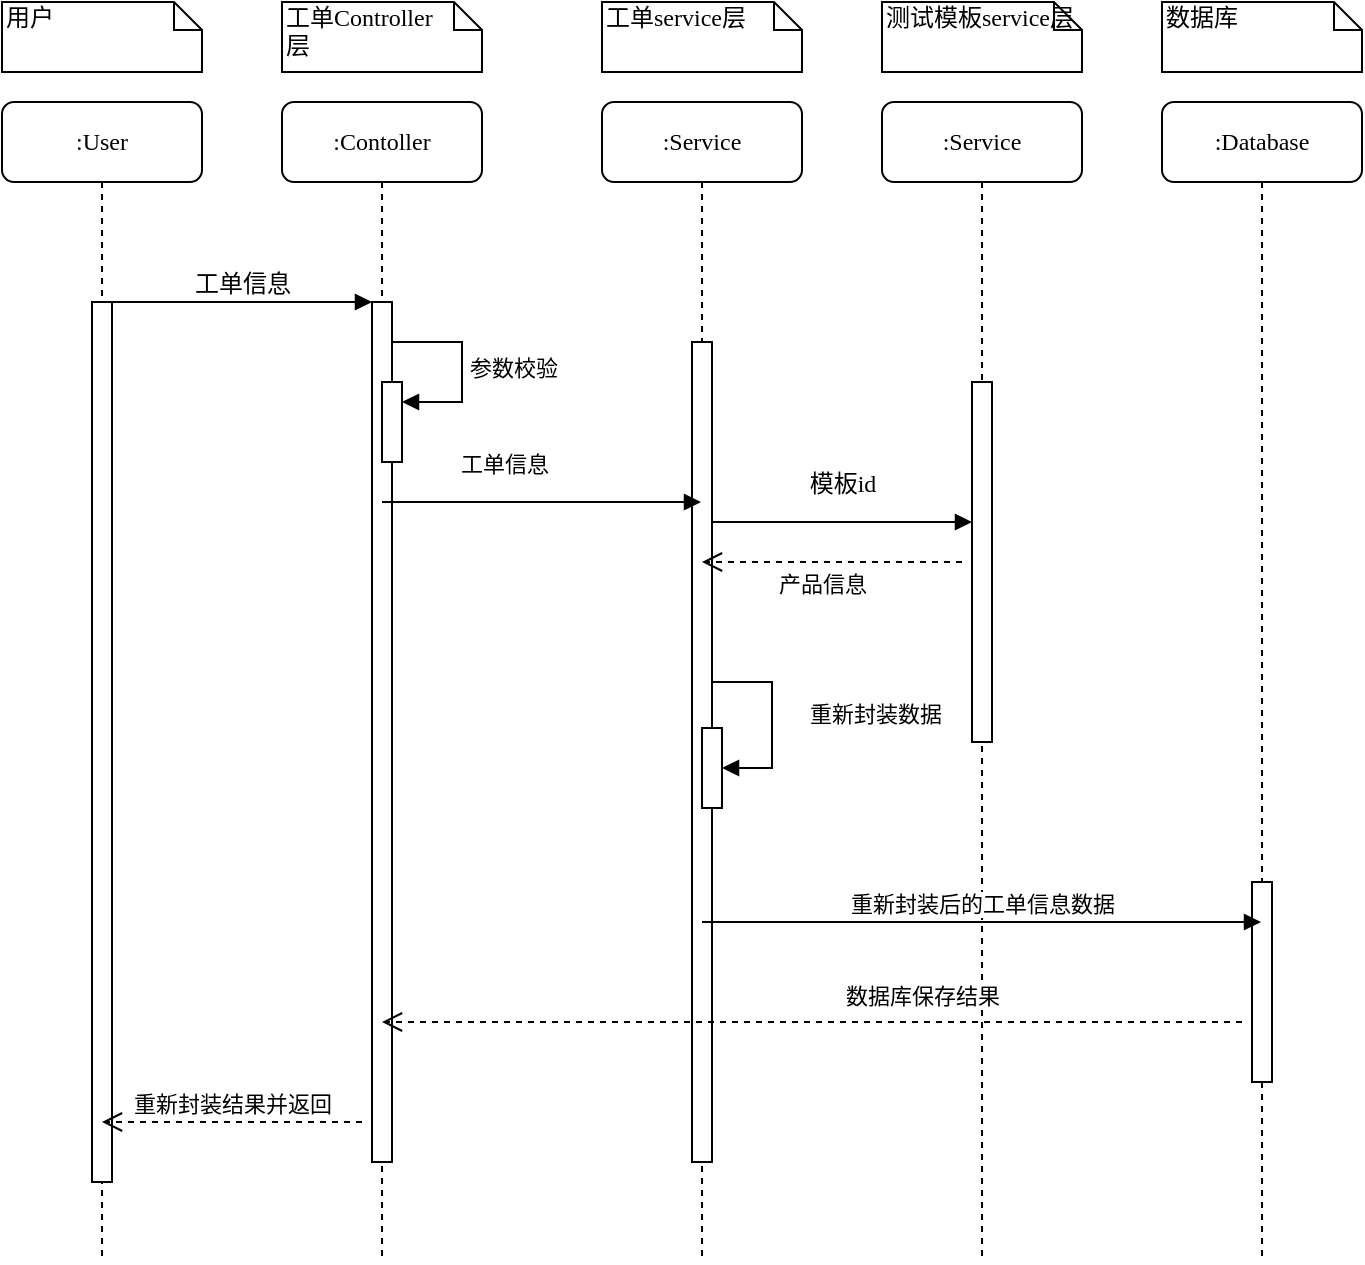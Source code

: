 <mxfile version="20.8.18" type="github" pages="2">
  <diagram name="新建工单" id="13e1069c-82ec-6db2-03f1-153e76fe0fe0">
    <mxGraphModel dx="1574" dy="849" grid="0" gridSize="10" guides="1" tooltips="1" connect="1" arrows="1" fold="1" page="0" pageScale="1" pageWidth="1100" pageHeight="850" background="none" math="0" shadow="0">
      <root>
        <mxCell id="0" />
        <mxCell id="1" parent="0" />
        <mxCell id="7baba1c4bc27f4b0-2" value=":Contoller" style="shape=umlLifeline;perimeter=lifelinePerimeter;whiteSpace=wrap;html=1;container=1;collapsible=0;recursiveResize=0;outlineConnect=0;rounded=1;shadow=0;comic=0;labelBackgroundColor=none;strokeWidth=1;fontFamily=Verdana;fontSize=12;align=center;" parent="1" vertex="1">
          <mxGeometry x="240" y="80" width="100" height="580" as="geometry" />
        </mxCell>
        <mxCell id="7baba1c4bc27f4b0-10" value="" style="html=1;points=[];perimeter=orthogonalPerimeter;rounded=0;shadow=0;comic=0;labelBackgroundColor=none;strokeWidth=1;fontFamily=Verdana;fontSize=12;align=center;" parent="7baba1c4bc27f4b0-2" vertex="1">
          <mxGeometry x="45" y="100" width="10" height="430" as="geometry" />
        </mxCell>
        <mxCell id="7baba1c4bc27f4b0-3" value=":Service" style="shape=umlLifeline;perimeter=lifelinePerimeter;whiteSpace=wrap;html=1;container=1;collapsible=0;recursiveResize=0;outlineConnect=0;rounded=1;shadow=0;comic=0;labelBackgroundColor=none;strokeWidth=1;fontFamily=Verdana;fontSize=12;align=center;" parent="1" vertex="1">
          <mxGeometry x="400" y="80" width="100" height="580" as="geometry" />
        </mxCell>
        <mxCell id="7baba1c4bc27f4b0-13" value="" style="html=1;points=[];perimeter=orthogonalPerimeter;rounded=0;shadow=0;comic=0;labelBackgroundColor=none;strokeWidth=1;fontFamily=Verdana;fontSize=12;align=center;" parent="7baba1c4bc27f4b0-3" vertex="1">
          <mxGeometry x="45" y="120" width="10" height="410" as="geometry" />
        </mxCell>
        <mxCell id="Xi-gDiXlF3DrVJnjN7YP-9" value="" style="html=1;points=[];perimeter=orthogonalPerimeter;outlineConnect=0;targetShapes=umlLifeline;portConstraint=eastwest;newEdgeStyle={&quot;edgeStyle&quot;:&quot;elbowEdgeStyle&quot;,&quot;elbow&quot;:&quot;vertical&quot;,&quot;curved&quot;:0,&quot;rounded&quot;:0};" vertex="1" parent="7baba1c4bc27f4b0-3">
          <mxGeometry x="50" y="313" width="10" height="40" as="geometry" />
        </mxCell>
        <mxCell id="Xi-gDiXlF3DrVJnjN7YP-10" value="重新封装数据" style="html=1;align=left;spacingLeft=2;endArrow=block;rounded=0;edgeStyle=orthogonalEdgeStyle;curved=0;rounded=0;" edge="1" target="Xi-gDiXlF3DrVJnjN7YP-9" parent="7baba1c4bc27f4b0-3">
          <mxGeometry x="0.176" y="15" relative="1" as="geometry">
            <mxPoint x="55" y="260" as="sourcePoint" />
            <Array as="points">
              <mxPoint x="85" y="290" />
            </Array>
            <mxPoint as="offset" />
          </mxGeometry>
        </mxCell>
        <mxCell id="7baba1c4bc27f4b0-4" value=":Service" style="shape=umlLifeline;perimeter=lifelinePerimeter;whiteSpace=wrap;html=1;container=1;collapsible=0;recursiveResize=0;outlineConnect=0;rounded=1;shadow=0;comic=0;labelBackgroundColor=none;strokeWidth=1;fontFamily=Verdana;fontSize=12;align=center;" parent="1" vertex="1">
          <mxGeometry x="540" y="80" width="100" height="580" as="geometry" />
        </mxCell>
        <mxCell id="7baba1c4bc27f4b0-5" value=":Database" style="shape=umlLifeline;perimeter=lifelinePerimeter;whiteSpace=wrap;html=1;container=1;collapsible=0;recursiveResize=0;outlineConnect=0;rounded=1;shadow=0;comic=0;labelBackgroundColor=none;strokeWidth=1;fontFamily=Verdana;fontSize=12;align=center;" parent="1" vertex="1">
          <mxGeometry x="680" y="80" width="100" height="580" as="geometry" />
        </mxCell>
        <mxCell id="7baba1c4bc27f4b0-19" value="" style="html=1;points=[];perimeter=orthogonalPerimeter;rounded=0;shadow=0;comic=0;labelBackgroundColor=none;strokeWidth=1;fontFamily=Verdana;fontSize=12;align=center;" parent="7baba1c4bc27f4b0-5" vertex="1">
          <mxGeometry x="45" y="390" width="10" height="100" as="geometry" />
        </mxCell>
        <mxCell id="7baba1c4bc27f4b0-8" value=":User" style="shape=umlLifeline;perimeter=lifelinePerimeter;whiteSpace=wrap;html=1;container=1;collapsible=0;recursiveResize=0;outlineConnect=0;rounded=1;shadow=0;comic=0;labelBackgroundColor=none;strokeWidth=1;fontFamily=Verdana;fontSize=12;align=center;" parent="1" vertex="1">
          <mxGeometry x="100" y="80" width="100" height="580" as="geometry" />
        </mxCell>
        <mxCell id="7baba1c4bc27f4b0-9" value="" style="html=1;points=[];perimeter=orthogonalPerimeter;rounded=0;shadow=0;comic=0;labelBackgroundColor=none;strokeWidth=1;fontFamily=Verdana;fontSize=12;align=center;" parent="7baba1c4bc27f4b0-8" vertex="1">
          <mxGeometry x="45" y="100" width="10" height="440" as="geometry" />
        </mxCell>
        <mxCell id="7baba1c4bc27f4b0-16" value="" style="html=1;points=[];perimeter=orthogonalPerimeter;rounded=0;shadow=0;comic=0;labelBackgroundColor=none;strokeWidth=1;fontFamily=Verdana;fontSize=12;align=center;" parent="1" vertex="1">
          <mxGeometry x="585" y="220" width="10" height="180" as="geometry" />
        </mxCell>
        <mxCell id="7baba1c4bc27f4b0-17" value="模板id" style="html=1;verticalAlign=bottom;endArrow=block;labelBackgroundColor=none;fontFamily=Verdana;fontSize=12;edgeStyle=elbowEdgeStyle;elbow=vertical;" parent="1" source="7baba1c4bc27f4b0-13" target="7baba1c4bc27f4b0-16" edge="1">
          <mxGeometry y="10" relative="1" as="geometry">
            <mxPoint x="510" y="220" as="sourcePoint" />
            <Array as="points">
              <mxPoint x="500" y="290" />
              <mxPoint x="490" y="310" />
              <mxPoint x="460" y="220" />
            </Array>
            <mxPoint as="offset" />
          </mxGeometry>
        </mxCell>
        <mxCell id="7baba1c4bc27f4b0-11" value="工单信息" style="html=1;verticalAlign=bottom;endArrow=block;entryX=0;entryY=0;labelBackgroundColor=none;fontFamily=Verdana;fontSize=12;edgeStyle=elbowEdgeStyle;elbow=vertical;" parent="1" source="7baba1c4bc27f4b0-9" target="7baba1c4bc27f4b0-10" edge="1">
          <mxGeometry relative="1" as="geometry">
            <mxPoint x="220" y="190" as="sourcePoint" />
          </mxGeometry>
        </mxCell>
        <mxCell id="7baba1c4bc27f4b0-40" value="用户" style="shape=note;whiteSpace=wrap;html=1;size=14;verticalAlign=top;align=left;spacingTop=-6;rounded=0;shadow=0;comic=0;labelBackgroundColor=none;strokeWidth=1;fontFamily=Verdana;fontSize=12" parent="1" vertex="1">
          <mxGeometry x="100" y="30" width="100" height="35" as="geometry" />
        </mxCell>
        <mxCell id="7baba1c4bc27f4b0-41" value="工单Controller&lt;br&gt;层" style="shape=note;whiteSpace=wrap;html=1;size=14;verticalAlign=top;align=left;spacingTop=-6;rounded=0;shadow=0;comic=0;labelBackgroundColor=none;strokeWidth=1;fontFamily=Verdana;fontSize=12" parent="1" vertex="1">
          <mxGeometry x="240" y="30" width="100" height="35" as="geometry" />
        </mxCell>
        <mxCell id="7baba1c4bc27f4b0-42" value="工单service层" style="shape=note;whiteSpace=wrap;html=1;size=14;verticalAlign=top;align=left;spacingTop=-6;rounded=0;shadow=0;comic=0;labelBackgroundColor=none;strokeWidth=1;fontFamily=Verdana;fontSize=12" parent="1" vertex="1">
          <mxGeometry x="400" y="30" width="100" height="35" as="geometry" />
        </mxCell>
        <mxCell id="7baba1c4bc27f4b0-43" value="测试模板service层" style="shape=note;whiteSpace=wrap;html=1;size=14;verticalAlign=top;align=left;spacingTop=-6;rounded=0;shadow=0;comic=0;labelBackgroundColor=none;strokeWidth=1;fontFamily=Verdana;fontSize=12" parent="1" vertex="1">
          <mxGeometry x="540" y="30" width="100" height="35" as="geometry" />
        </mxCell>
        <mxCell id="7baba1c4bc27f4b0-44" value="数据库" style="shape=note;whiteSpace=wrap;html=1;size=14;verticalAlign=top;align=left;spacingTop=-6;rounded=0;shadow=0;comic=0;labelBackgroundColor=none;strokeWidth=1;fontFamily=Verdana;fontSize=12" parent="1" vertex="1">
          <mxGeometry x="680" y="30" width="100" height="35" as="geometry" />
        </mxCell>
        <mxCell id="Xi-gDiXlF3DrVJnjN7YP-3" value="" style="html=1;points=[];perimeter=orthogonalPerimeter;outlineConnect=0;targetShapes=umlLifeline;portConstraint=eastwest;newEdgeStyle={&quot;edgeStyle&quot;:&quot;elbowEdgeStyle&quot;,&quot;elbow&quot;:&quot;vertical&quot;,&quot;curved&quot;:0,&quot;rounded&quot;:0};" vertex="1" parent="1">
          <mxGeometry x="290" y="220" width="10" height="40" as="geometry" />
        </mxCell>
        <mxCell id="Xi-gDiXlF3DrVJnjN7YP-4" value="参数校验" style="html=1;align=left;spacingLeft=2;endArrow=block;rounded=0;edgeStyle=orthogonalEdgeStyle;curved=0;rounded=0;" edge="1" target="Xi-gDiXlF3DrVJnjN7YP-3" parent="1">
          <mxGeometry relative="1" as="geometry">
            <mxPoint x="295" y="200" as="sourcePoint" />
            <Array as="points">
              <mxPoint x="330" y="200" />
              <mxPoint x="330" y="230" />
            </Array>
          </mxGeometry>
        </mxCell>
        <mxCell id="Xi-gDiXlF3DrVJnjN7YP-6" value="工单信息" style="html=1;verticalAlign=bottom;endArrow=block;edgeStyle=elbowEdgeStyle;elbow=vertical;curved=0;rounded=0;" edge="1" parent="1" source="7baba1c4bc27f4b0-2" target="7baba1c4bc27f4b0-3">
          <mxGeometry x="-0.242" y="10" width="80" relative="1" as="geometry">
            <mxPoint x="300" y="280" as="sourcePoint" />
            <mxPoint x="380" y="280" as="targetPoint" />
            <Array as="points">
              <mxPoint x="350" y="280" />
              <mxPoint x="370" y="310" />
              <mxPoint x="370" y="340" />
            </Array>
            <mxPoint as="offset" />
          </mxGeometry>
        </mxCell>
        <mxCell id="Xi-gDiXlF3DrVJnjN7YP-8" value="产品信息" style="html=1;verticalAlign=bottom;endArrow=open;dashed=1;endSize=8;edgeStyle=elbowEdgeStyle;elbow=vertical;curved=0;rounded=0;" edge="1" parent="1" target="7baba1c4bc27f4b0-3">
          <mxGeometry x="0.076" y="20" relative="1" as="geometry">
            <mxPoint x="580" y="310" as="sourcePoint" />
            <mxPoint x="500" y="310" as="targetPoint" />
            <mxPoint as="offset" />
          </mxGeometry>
        </mxCell>
        <mxCell id="Xi-gDiXlF3DrVJnjN7YP-11" value="重新封装后的工单信息数据" style="html=1;verticalAlign=bottom;endArrow=block;edgeStyle=elbowEdgeStyle;elbow=vertical;curved=0;rounded=0;" edge="1" parent="1" target="7baba1c4bc27f4b0-5">
          <mxGeometry width="80" relative="1" as="geometry">
            <mxPoint x="450" y="490" as="sourcePoint" />
            <mxPoint x="530" y="490" as="targetPoint" />
          </mxGeometry>
        </mxCell>
        <mxCell id="Xi-gDiXlF3DrVJnjN7YP-12" value="数据库保存结果" style="html=1;verticalAlign=bottom;endArrow=open;dashed=1;endSize=8;edgeStyle=elbowEdgeStyle;elbow=vertical;curved=0;rounded=0;" edge="1" parent="1" target="7baba1c4bc27f4b0-2">
          <mxGeometry x="-0.256" y="-4" relative="1" as="geometry">
            <mxPoint x="720" y="540" as="sourcePoint" />
            <mxPoint x="640" y="540" as="targetPoint" />
            <mxPoint as="offset" />
          </mxGeometry>
        </mxCell>
        <mxCell id="Xi-gDiXlF3DrVJnjN7YP-15" value="重新封装结果并返回" style="html=1;verticalAlign=bottom;endArrow=open;dashed=1;endSize=8;edgeStyle=elbowEdgeStyle;elbow=vertical;curved=0;rounded=0;" edge="1" parent="1" target="7baba1c4bc27f4b0-8">
          <mxGeometry relative="1" as="geometry">
            <mxPoint x="280" y="590" as="sourcePoint" />
            <mxPoint x="200" y="590" as="targetPoint" />
          </mxGeometry>
        </mxCell>
      </root>
    </mxGraphModel>
  </diagram>
  <diagram name="增加产品模板" id="bT5V-Dz6UD9b97X8d4uQ">
    <mxGraphModel dx="1399" dy="754" grid="0" gridSize="10" guides="1" tooltips="1" connect="1" arrows="1" fold="1" page="0" pageScale="1" pageWidth="1100" pageHeight="850" background="none" math="0" shadow="0">
      <root>
        <mxCell id="dgywcI7EhyUf56Bn7VVt-0" />
        <mxCell id="dgywcI7EhyUf56Bn7VVt-1" parent="dgywcI7EhyUf56Bn7VVt-0" />
        <mxCell id="dgywcI7EhyUf56Bn7VVt-2" value=":Contoller" style="shape=umlLifeline;perimeter=lifelinePerimeter;whiteSpace=wrap;html=1;container=1;collapsible=0;recursiveResize=0;outlineConnect=0;rounded=1;shadow=0;comic=0;labelBackgroundColor=none;strokeWidth=1;fontFamily=Verdana;fontSize=12;align=center;" vertex="1" parent="dgywcI7EhyUf56Bn7VVt-1">
          <mxGeometry x="240" y="80" width="100" height="580" as="geometry" />
        </mxCell>
        <mxCell id="dgywcI7EhyUf56Bn7VVt-3" value="" style="html=1;points=[];perimeter=orthogonalPerimeter;rounded=0;shadow=0;comic=0;labelBackgroundColor=none;strokeWidth=1;fontFamily=Verdana;fontSize=12;align=center;" vertex="1" parent="dgywcI7EhyUf56Bn7VVt-2">
          <mxGeometry x="45" y="100" width="10" height="430" as="geometry" />
        </mxCell>
        <mxCell id="NBMzofDmV-ny7XAveUDi-11" value="return" style="html=1;verticalAlign=bottom;endArrow=open;dashed=1;endSize=8;edgeStyle=elbowEdgeStyle;elbow=vertical;curved=0;rounded=0;" edge="1" parent="dgywcI7EhyUf56Bn7VVt-2" source="dgywcI7EhyUf56Bn7VVt-4">
          <mxGeometry relative="1" as="geometry">
            <mxPoint x="135" y="510" as="sourcePoint" />
            <mxPoint x="55" y="510" as="targetPoint" />
          </mxGeometry>
        </mxCell>
        <mxCell id="dgywcI7EhyUf56Bn7VVt-4" value=":Service" style="shape=umlLifeline;perimeter=lifelinePerimeter;whiteSpace=wrap;html=1;container=1;collapsible=0;recursiveResize=0;outlineConnect=0;rounded=1;shadow=0;comic=0;labelBackgroundColor=none;strokeWidth=1;fontFamily=Verdana;fontSize=12;align=center;" vertex="1" parent="dgywcI7EhyUf56Bn7VVt-1">
          <mxGeometry x="400" y="80" width="100" height="580" as="geometry" />
        </mxCell>
        <mxCell id="dgywcI7EhyUf56Bn7VVt-5" value="" style="html=1;points=[];perimeter=orthogonalPerimeter;rounded=0;shadow=0;comic=0;labelBackgroundColor=none;strokeWidth=1;fontFamily=Verdana;fontSize=12;align=center;" vertex="1" parent="dgywcI7EhyUf56Bn7VVt-4">
          <mxGeometry x="45" y="120" width="10" height="410" as="geometry" />
        </mxCell>
        <mxCell id="NBMzofDmV-ny7XAveUDi-6" value="" style="html=1;points=[];perimeter=orthogonalPerimeter;outlineConnect=0;targetShapes=umlLifeline;portConstraint=eastwest;newEdgeStyle={&quot;edgeStyle&quot;:&quot;elbowEdgeStyle&quot;,&quot;elbow&quot;:&quot;vertical&quot;,&quot;curved&quot;:0,&quot;rounded&quot;:0};" vertex="1" parent="dgywcI7EhyUf56Bn7VVt-4">
          <mxGeometry x="53" y="412" width="10" height="40" as="geometry" />
        </mxCell>
        <mxCell id="NBMzofDmV-ny7XAveUDi-7" value="self call" style="html=1;align=left;spacingLeft=2;endArrow=block;rounded=0;edgeStyle=orthogonalEdgeStyle;curved=0;rounded=0;" edge="1" target="NBMzofDmV-ny7XAveUDi-6" parent="dgywcI7EhyUf56Bn7VVt-4">
          <mxGeometry relative="1" as="geometry">
            <mxPoint x="58" y="392" as="sourcePoint" />
            <Array as="points">
              <mxPoint x="88" y="422" />
            </Array>
          </mxGeometry>
        </mxCell>
        <mxCell id="NBMzofDmV-ny7XAveUDi-8" value="dispatch" style="html=1;verticalAlign=bottom;endArrow=block;edgeStyle=elbowEdgeStyle;elbow=vertical;curved=0;rounded=0;" edge="1" parent="dgywcI7EhyUf56Bn7VVt-4" target="NBMzofDmV-ny7XAveUDi-9">
          <mxGeometry width="80" relative="1" as="geometry">
            <mxPoint x="57" y="466" as="sourcePoint" />
            <mxPoint x="488" y="466" as="targetPoint" />
          </mxGeometry>
        </mxCell>
        <mxCell id="dgywcI7EhyUf56Bn7VVt-8" value=":Service" style="shape=umlLifeline;perimeter=lifelinePerimeter;whiteSpace=wrap;html=1;container=1;collapsible=0;recursiveResize=0;outlineConnect=0;rounded=1;shadow=0;comic=0;labelBackgroundColor=none;strokeWidth=1;fontFamily=Verdana;fontSize=12;align=center;" vertex="1" parent="dgywcI7EhyUf56Bn7VVt-1">
          <mxGeometry x="540" y="80" width="100" height="580" as="geometry" />
        </mxCell>
        <mxCell id="NBMzofDmV-ny7XAveUDi-1" value="dispatch" style="html=1;verticalAlign=bottom;endArrow=block;edgeStyle=elbowEdgeStyle;elbow=vertical;curved=0;rounded=0;" edge="1" parent="dgywcI7EhyUf56Bn7VVt-8" target="NBMzofDmV-ny7XAveUDi-2">
          <mxGeometry width="80" relative="1" as="geometry">
            <mxPoint x="52" y="217" as="sourcePoint" />
            <mxPoint x="132" y="217" as="targetPoint" />
          </mxGeometry>
        </mxCell>
        <mxCell id="dgywcI7EhyUf56Bn7VVt-25" value="重新封装后的工单信息数据" style="html=1;verticalAlign=bottom;endArrow=block;edgeStyle=elbowEdgeStyle;elbow=vertical;curved=0;rounded=0;" edge="1" parent="dgywcI7EhyUf56Bn7VVt-8">
          <mxGeometry width="80" relative="1" as="geometry">
            <mxPoint x="-86" y="301.53" as="sourcePoint" />
            <mxPoint x="200" y="301.53" as="targetPoint" />
          </mxGeometry>
        </mxCell>
        <mxCell id="dgywcI7EhyUf56Bn7VVt-9" value=":Database" style="shape=umlLifeline;perimeter=lifelinePerimeter;whiteSpace=wrap;html=1;container=1;collapsible=0;recursiveResize=0;outlineConnect=0;rounded=1;shadow=0;comic=0;labelBackgroundColor=none;strokeWidth=1;fontFamily=Verdana;fontSize=12;align=center;" vertex="1" parent="dgywcI7EhyUf56Bn7VVt-1">
          <mxGeometry x="847" y="81" width="100" height="580" as="geometry" />
        </mxCell>
        <mxCell id="dgywcI7EhyUf56Bn7VVt-10" value="" style="html=1;points=[];perimeter=orthogonalPerimeter;rounded=0;shadow=0;comic=0;labelBackgroundColor=none;strokeWidth=1;fontFamily=Verdana;fontSize=12;align=center;" vertex="1" parent="dgywcI7EhyUf56Bn7VVt-9">
          <mxGeometry x="45" y="285" width="10" height="100" as="geometry" />
        </mxCell>
        <mxCell id="NBMzofDmV-ny7XAveUDi-2" value="" style="html=1;points=[];perimeter=orthogonalPerimeter;outlineConnect=0;targetShapes=umlLifeline;portConstraint=eastwest;newEdgeStyle={&quot;edgeStyle&quot;:&quot;elbowEdgeStyle&quot;,&quot;elbow&quot;:&quot;vertical&quot;,&quot;curved&quot;:0,&quot;rounded&quot;:0};" vertex="1" parent="dgywcI7EhyUf56Bn7VVt-9">
          <mxGeometry x="45" y="184" width="10" height="80" as="geometry" />
        </mxCell>
        <mxCell id="NBMzofDmV-ny7XAveUDi-9" value="" style="html=1;points=[];perimeter=orthogonalPerimeter;outlineConnect=0;targetShapes=umlLifeline;portConstraint=eastwest;newEdgeStyle={&quot;edgeStyle&quot;:&quot;elbowEdgeStyle&quot;,&quot;elbow&quot;:&quot;vertical&quot;,&quot;curved&quot;:0,&quot;rounded&quot;:0};" vertex="1" parent="dgywcI7EhyUf56Bn7VVt-9">
          <mxGeometry x="45" y="449" width="10" height="80" as="geometry" />
        </mxCell>
        <mxCell id="dgywcI7EhyUf56Bn7VVt-11" value=":User" style="shape=umlLifeline;perimeter=lifelinePerimeter;whiteSpace=wrap;html=1;container=1;collapsible=0;recursiveResize=0;outlineConnect=0;rounded=1;shadow=0;comic=0;labelBackgroundColor=none;strokeWidth=1;fontFamily=Verdana;fontSize=12;align=center;" vertex="1" parent="dgywcI7EhyUf56Bn7VVt-1">
          <mxGeometry x="100" y="80" width="100" height="580" as="geometry" />
        </mxCell>
        <mxCell id="dgywcI7EhyUf56Bn7VVt-12" value="" style="html=1;points=[];perimeter=orthogonalPerimeter;rounded=0;shadow=0;comic=0;labelBackgroundColor=none;strokeWidth=1;fontFamily=Verdana;fontSize=12;align=center;" vertex="1" parent="dgywcI7EhyUf56Bn7VVt-11">
          <mxGeometry x="45" y="100" width="10" height="440" as="geometry" />
        </mxCell>
        <mxCell id="dgywcI7EhyUf56Bn7VVt-13" value="" style="html=1;points=[];perimeter=orthogonalPerimeter;rounded=0;shadow=0;comic=0;labelBackgroundColor=none;strokeWidth=1;fontFamily=Verdana;fontSize=12;align=center;" vertex="1" parent="dgywcI7EhyUf56Bn7VVt-1">
          <mxGeometry x="585" y="220" width="10" height="137" as="geometry" />
        </mxCell>
        <mxCell id="dgywcI7EhyUf56Bn7VVt-14" value="构建寄存器do" style="html=1;verticalAlign=bottom;endArrow=block;labelBackgroundColor=none;fontFamily=Verdana;fontSize=12;edgeStyle=elbowEdgeStyle;elbow=vertical;" edge="1" parent="dgywcI7EhyUf56Bn7VVt-1" source="dgywcI7EhyUf56Bn7VVt-5" target="dgywcI7EhyUf56Bn7VVt-13">
          <mxGeometry y="10" relative="1" as="geometry">
            <mxPoint x="510" y="220" as="sourcePoint" />
            <Array as="points">
              <mxPoint x="500" y="290" />
              <mxPoint x="490" y="310" />
              <mxPoint x="460" y="220" />
            </Array>
            <mxPoint as="offset" />
          </mxGeometry>
        </mxCell>
        <mxCell id="dgywcI7EhyUf56Bn7VVt-15" value="模板信息" style="html=1;verticalAlign=bottom;endArrow=block;entryX=0;entryY=0;labelBackgroundColor=none;fontFamily=Verdana;fontSize=12;edgeStyle=elbowEdgeStyle;elbow=vertical;" edge="1" parent="dgywcI7EhyUf56Bn7VVt-1" source="dgywcI7EhyUf56Bn7VVt-12" target="dgywcI7EhyUf56Bn7VVt-3">
          <mxGeometry relative="1" as="geometry">
            <mxPoint x="220" y="190" as="sourcePoint" />
          </mxGeometry>
        </mxCell>
        <mxCell id="dgywcI7EhyUf56Bn7VVt-16" value="用户" style="shape=note;whiteSpace=wrap;html=1;size=14;verticalAlign=top;align=left;spacingTop=-6;rounded=0;shadow=0;comic=0;labelBackgroundColor=none;strokeWidth=1;fontFamily=Verdana;fontSize=12" vertex="1" parent="dgywcI7EhyUf56Bn7VVt-1">
          <mxGeometry x="100" y="30" width="100" height="35" as="geometry" />
        </mxCell>
        <mxCell id="dgywcI7EhyUf56Bn7VVt-17" value="产品模板Controller层" style="shape=note;whiteSpace=wrap;html=1;size=14;verticalAlign=top;align=left;spacingTop=-6;rounded=0;shadow=0;comic=0;labelBackgroundColor=none;strokeWidth=1;fontFamily=Verdana;fontSize=12" vertex="1" parent="dgywcI7EhyUf56Bn7VVt-1">
          <mxGeometry x="240" y="30" width="100" height="35" as="geometry" />
        </mxCell>
        <mxCell id="dgywcI7EhyUf56Bn7VVt-18" value="产品模板&lt;br&gt;service层" style="shape=note;whiteSpace=wrap;html=1;size=14;verticalAlign=top;align=left;spacingTop=-6;rounded=0;shadow=0;comic=0;labelBackgroundColor=none;strokeWidth=1;fontFamily=Verdana;fontSize=12" vertex="1" parent="dgywcI7EhyUf56Bn7VVt-1">
          <mxGeometry x="400" y="30" width="100" height="35" as="geometry" />
        </mxCell>
        <mxCell id="dgywcI7EhyUf56Bn7VVt-19" value="寄存器&lt;br&gt;service层" style="shape=note;whiteSpace=wrap;html=1;size=14;verticalAlign=top;align=left;spacingTop=-6;rounded=0;shadow=0;comic=0;labelBackgroundColor=none;strokeWidth=1;fontFamily=Verdana;fontSize=12" vertex="1" parent="dgywcI7EhyUf56Bn7VVt-1">
          <mxGeometry x="540" y="30" width="100" height="35" as="geometry" />
        </mxCell>
        <mxCell id="dgywcI7EhyUf56Bn7VVt-20" value="数据库" style="shape=note;whiteSpace=wrap;html=1;size=14;verticalAlign=top;align=left;spacingTop=-6;rounded=0;shadow=0;comic=0;labelBackgroundColor=none;strokeWidth=1;fontFamily=Verdana;fontSize=12" vertex="1" parent="dgywcI7EhyUf56Bn7VVt-1">
          <mxGeometry x="847" y="31" width="100" height="35" as="geometry" />
        </mxCell>
        <mxCell id="dgywcI7EhyUf56Bn7VVt-21" value="" style="html=1;points=[];perimeter=orthogonalPerimeter;outlineConnect=0;targetShapes=umlLifeline;portConstraint=eastwest;newEdgeStyle={&quot;edgeStyle&quot;:&quot;elbowEdgeStyle&quot;,&quot;elbow&quot;:&quot;vertical&quot;,&quot;curved&quot;:0,&quot;rounded&quot;:0};" vertex="1" parent="dgywcI7EhyUf56Bn7VVt-1">
          <mxGeometry x="290" y="220" width="10" height="40" as="geometry" />
        </mxCell>
        <mxCell id="dgywcI7EhyUf56Bn7VVt-22" value="参数校验" style="html=1;align=left;spacingLeft=2;endArrow=block;rounded=0;edgeStyle=orthogonalEdgeStyle;curved=0;rounded=0;" edge="1" parent="dgywcI7EhyUf56Bn7VVt-1" target="dgywcI7EhyUf56Bn7VVt-21">
          <mxGeometry relative="1" as="geometry">
            <mxPoint x="295" y="200" as="sourcePoint" />
            <Array as="points">
              <mxPoint x="330" y="200" />
              <mxPoint x="330" y="230" />
            </Array>
          </mxGeometry>
        </mxCell>
        <mxCell id="dgywcI7EhyUf56Bn7VVt-23" value="模板信息" style="html=1;verticalAlign=bottom;endArrow=block;edgeStyle=elbowEdgeStyle;elbow=vertical;curved=0;rounded=0;" edge="1" parent="dgywcI7EhyUf56Bn7VVt-1" source="dgywcI7EhyUf56Bn7VVt-2" target="dgywcI7EhyUf56Bn7VVt-4">
          <mxGeometry x="-0.242" y="10" width="80" relative="1" as="geometry">
            <mxPoint x="300" y="280" as="sourcePoint" />
            <mxPoint x="380" y="280" as="targetPoint" />
            <Array as="points">
              <mxPoint x="350" y="280" />
              <mxPoint x="370" y="310" />
              <mxPoint x="370" y="340" />
            </Array>
            <mxPoint as="offset" />
          </mxGeometry>
        </mxCell>
        <mxCell id="dgywcI7EhyUf56Bn7VVt-26" value="保存结果" style="html=1;verticalAlign=bottom;endArrow=open;dashed=1;endSize=8;edgeStyle=elbowEdgeStyle;elbow=vertical;curved=0;rounded=0;exitX=-0.317;exitY=0.722;exitDx=0;exitDy=0;exitPerimeter=0;" edge="1" parent="dgywcI7EhyUf56Bn7VVt-1" target="2dJYdEgUtNvVXC7ZkAGB-1" source="dgywcI7EhyUf56Bn7VVt-10">
          <mxGeometry x="-0.113" y="-10" relative="1" as="geometry">
            <mxPoint x="715" y="543" as="sourcePoint" />
            <mxPoint x="640" y="540" as="targetPoint" />
            <mxPoint as="offset" />
          </mxGeometry>
        </mxCell>
        <mxCell id="dgywcI7EhyUf56Bn7VVt-27" value="重新封装结果并返回" style="html=1;verticalAlign=bottom;endArrow=open;dashed=1;endSize=8;edgeStyle=elbowEdgeStyle;elbow=vertical;curved=0;rounded=0;" edge="1" parent="dgywcI7EhyUf56Bn7VVt-1" target="dgywcI7EhyUf56Bn7VVt-11">
          <mxGeometry relative="1" as="geometry">
            <mxPoint x="280" y="590" as="sourcePoint" />
            <mxPoint x="200" y="590" as="targetPoint" />
          </mxGeometry>
        </mxCell>
        <mxCell id="2dJYdEgUtNvVXC7ZkAGB-1" value=":Service" style="shape=umlLifeline;perimeter=lifelinePerimeter;whiteSpace=wrap;html=1;container=1;collapsible=0;recursiveResize=0;outlineConnect=0;rounded=1;shadow=0;comic=0;labelBackgroundColor=none;strokeWidth=1;fontFamily=Verdana;fontSize=12;align=center;" vertex="1" parent="dgywcI7EhyUf56Bn7VVt-1">
          <mxGeometry x="695" y="80" width="100" height="580" as="geometry" />
        </mxCell>
        <mxCell id="2dJYdEgUtNvVXC7ZkAGB-2" value="" style="html=1;points=[];perimeter=orthogonalPerimeter;rounded=0;shadow=0;comic=0;labelBackgroundColor=none;strokeWidth=1;fontFamily=Verdana;fontSize=12;align=center;" vertex="1" parent="2dJYdEgUtNvVXC7ZkAGB-1">
          <mxGeometry x="45" y="282" width="10" height="100" as="geometry" />
        </mxCell>
        <mxCell id="NBMzofDmV-ny7XAveUDi-4" value="dispatch" style="html=1;verticalAlign=bottom;endArrow=block;edgeStyle=elbowEdgeStyle;elbow=vertical;curved=0;rounded=0;" edge="1" parent="2dJYdEgUtNvVXC7ZkAGB-1" target="dgywcI7EhyUf56Bn7VVt-9">
          <mxGeometry width="80" relative="1" as="geometry">
            <mxPoint x="56" y="309" as="sourcePoint" />
            <mxPoint x="136" y="309" as="targetPoint" />
          </mxGeometry>
        </mxCell>
        <mxCell id="2dJYdEgUtNvVXC7ZkAGB-3" value="测量模式参数&lt;br&gt;Service层" style="shape=note;whiteSpace=wrap;html=1;size=14;verticalAlign=top;align=left;spacingTop=-6;rounded=0;shadow=0;comic=0;labelBackgroundColor=none;strokeWidth=1;fontFamily=Verdana;fontSize=12" vertex="1" parent="dgywcI7EhyUf56Bn7VVt-1">
          <mxGeometry x="695" y="30" width="100" height="35" as="geometry" />
        </mxCell>
        <mxCell id="NBMzofDmV-ny7XAveUDi-0" value="return" style="html=1;verticalAlign=bottom;endArrow=open;dashed=1;endSize=8;edgeStyle=elbowEdgeStyle;elbow=vertical;curved=0;rounded=0;" edge="1" parent="dgywcI7EhyUf56Bn7VVt-1" target="dgywcI7EhyUf56Bn7VVt-4">
          <mxGeometry relative="1" as="geometry">
            <mxPoint x="581" y="328" as="sourcePoint" />
            <mxPoint x="501" y="328" as="targetPoint" />
          </mxGeometry>
        </mxCell>
        <mxCell id="NBMzofDmV-ny7XAveUDi-3" value="return" style="html=1;verticalAlign=bottom;endArrow=open;dashed=1;endSize=8;edgeStyle=elbowEdgeStyle;elbow=vertical;curved=0;rounded=0;" edge="1" parent="dgywcI7EhyUf56Bn7VVt-1" target="dgywcI7EhyUf56Bn7VVt-8">
          <mxGeometry relative="1" as="geometry">
            <mxPoint x="886" y="324" as="sourcePoint" />
            <mxPoint x="806" y="324" as="targetPoint" />
          </mxGeometry>
        </mxCell>
        <mxCell id="NBMzofDmV-ny7XAveUDi-5" value="return" style="html=1;verticalAlign=bottom;endArrow=open;dashed=1;endSize=8;edgeStyle=elbowEdgeStyle;elbow=vertical;curved=0;rounded=0;" edge="1" parent="dgywcI7EhyUf56Bn7VVt-1">
          <mxGeometry relative="1" as="geometry">
            <mxPoint x="740" y="446" as="sourcePoint" />
            <mxPoint x="460" y="446" as="targetPoint" />
          </mxGeometry>
        </mxCell>
        <mxCell id="NBMzofDmV-ny7XAveUDi-10" value="return" style="html=1;verticalAlign=bottom;endArrow=open;dashed=1;endSize=8;edgeStyle=elbowEdgeStyle;elbow=vertical;curved=0;rounded=0;" edge="1" parent="dgywcI7EhyUf56Bn7VVt-1">
          <mxGeometry relative="1" as="geometry">
            <mxPoint x="888" y="575" as="sourcePoint" />
            <mxPoint x="456" y="575" as="targetPoint" />
          </mxGeometry>
        </mxCell>
      </root>
    </mxGraphModel>
  </diagram>
</mxfile>
